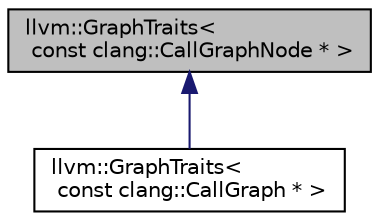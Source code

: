 digraph "llvm::GraphTraits&lt; const clang::CallGraphNode * &gt;"
{
 // LATEX_PDF_SIZE
  bgcolor="transparent";
  edge [fontname="Helvetica",fontsize="10",labelfontname="Helvetica",labelfontsize="10"];
  node [fontname="Helvetica",fontsize="10",shape=record];
  Node1 [label="llvm::GraphTraits\<\l const clang::CallGraphNode * \>",height=0.2,width=0.4,color="black", fillcolor="grey75", style="filled", fontcolor="black",tooltip=" "];
  Node1 -> Node2 [dir="back",color="midnightblue",fontsize="10",style="solid",fontname="Helvetica"];
  Node2 [label="llvm::GraphTraits\<\l const clang::CallGraph * \>",height=0.2,width=0.4,color="black",URL="$structllvm_1_1GraphTraits_3_01const_01clang_1_1CallGraph_01_5_01_4.html",tooltip=" "];
}
